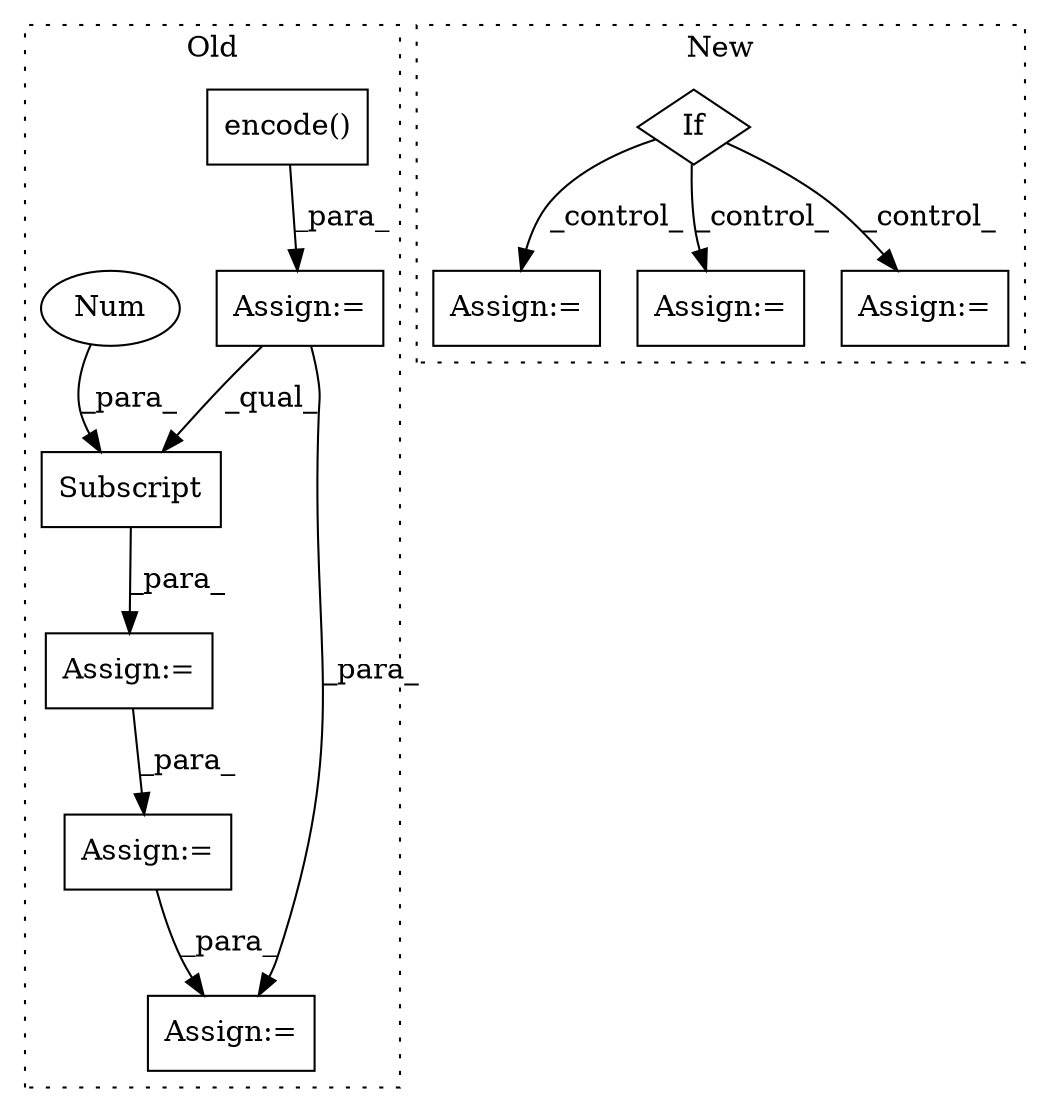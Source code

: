digraph G {
subgraph cluster0 {
1 [label="encode()" a="75" s="1389,1428" l="17,96" shape="box"];
5 [label="Assign:=" a="68" s="1604" l="3" shape="box"];
6 [label="Assign:=" a="68" s="1386" l="3" shape="box"];
8 [label="Subscript" a="63" s="1546,0" l="18,0" shape="box"];
9 [label="Num" a="76" s="1562" l="1" shape="ellipse"];
10 [label="Assign:=" a="68" s="1543" l="3" shape="box"];
11 [label="Assign:=" a="68" s="1718" l="3" shape="box"];
label = "Old";
style="dotted";
}
subgraph cluster1 {
2 [label="If" a="96" s="1720" l="3" shape="diamond"];
3 [label="Assign:=" a="68" s="2312" l="3" shape="box"];
4 [label="Assign:=" a="68" s="2016" l="3" shape="box"];
7 [label="Assign:=" a="68" s="1930" l="3" shape="box"];
label = "New";
style="dotted";
}
1 -> 6 [label="_para_"];
2 -> 3 [label="_control_"];
2 -> 7 [label="_control_"];
2 -> 4 [label="_control_"];
5 -> 11 [label="_para_"];
6 -> 8 [label="_qual_"];
6 -> 11 [label="_para_"];
8 -> 10 [label="_para_"];
9 -> 8 [label="_para_"];
10 -> 5 [label="_para_"];
}